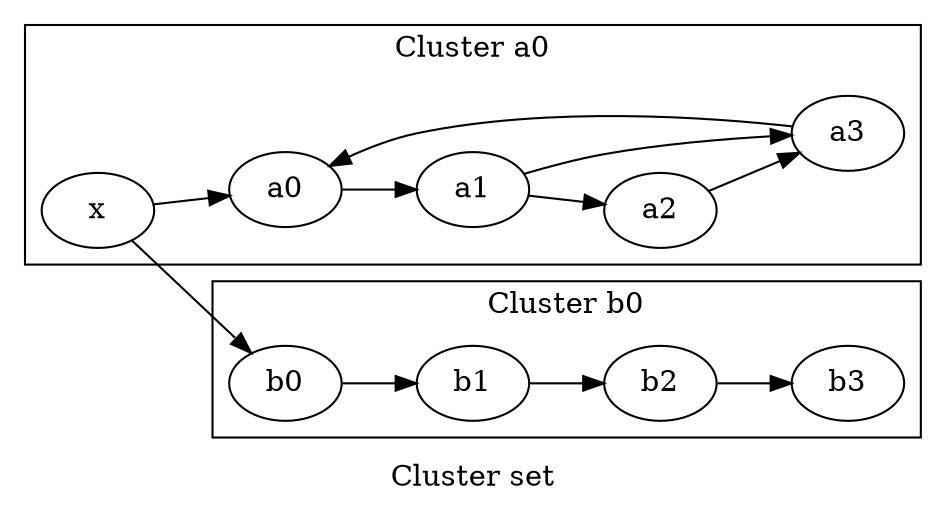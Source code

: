digraph G
{
graph [ label="Cluster set" rankdir="LR" ]

subgraph "cluster a0"
{
graph [ label="Cluster a0" rankdir="LR" ]

"a0"
"a1"
"a0" -> "a1" [ label="" ]
"a1"
"a2"
"a1" -> "a2" [ label="" ]
"a1"
"a3"
"a1" -> "a3" [ label="" ]
"a2"
"a3"
"a2" -> "a3" [ label="" ]
"a3"
"a0"
"a3" -> "a0" [ label="" ]
"x"
"a0"
"x" -> "a0" [ label="" ]
}

subgraph "cluster b0"
{
graph [ label="Cluster b0" rankdir="LR" ]

"b0"
"b1"
"b0" -> "b1" [ label="" ]
"b1"
"b2"
"b1" -> "b2" [ label="" ]
"b2"
"b3"
"b2" -> "b3" [ label="" ]
"x"
"b0"
"x" -> "b0" [ label="" ]
}
}
